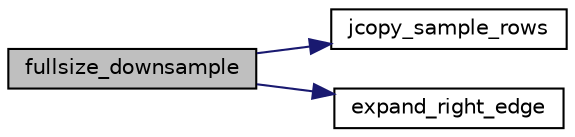 digraph "fullsize_downsample"
{
 // LATEX_PDF_SIZE
  bgcolor="transparent";
  edge [fontname="Helvetica",fontsize="10",labelfontname="Helvetica",labelfontsize="10"];
  node [fontname="Helvetica",fontsize="10",shape=record];
  rankdir="LR";
  Node11 [label="fullsize_downsample",height=0.2,width=0.4,color="black", fillcolor="grey75", style="filled", fontcolor="black",tooltip=" "];
  Node11 -> Node12 [color="midnightblue",fontsize="10",style="solid"];
  Node12 [label="jcopy_sample_rows",height=0.2,width=0.4,color="black",URL="$jutils_8c.html#ae2a8a73df80d5302a5b524d048fa9fb5",tooltip=" "];
  Node11 -> Node13 [color="midnightblue",fontsize="10",style="solid"];
  Node13 [label="expand_right_edge",height=0.2,width=0.4,color="black",URL="$jcsample_8c.html#a760ac73e66df2ca443f7995d4c8d0779",tooltip=" "];
}
